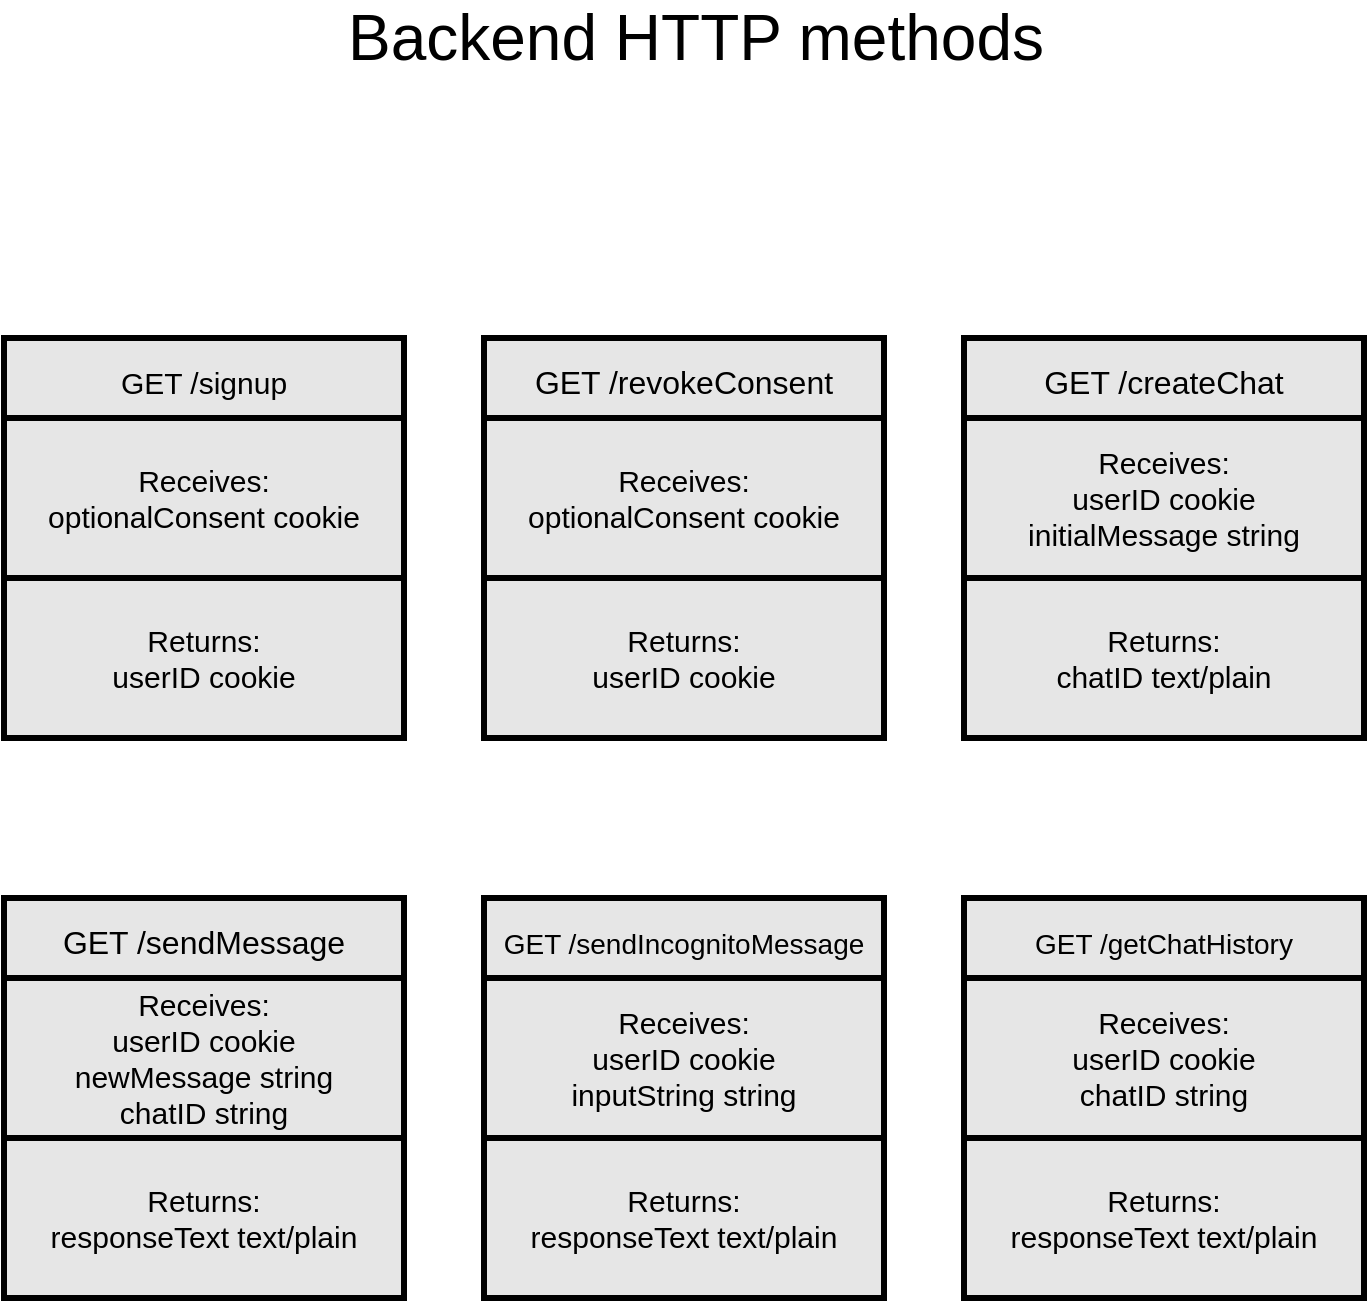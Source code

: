 <mxfile version="24.8.4">
  <diagram name="Page-1" id="D5iIy3KWxEPgB1KizNsA">
    <mxGraphModel dx="1468" dy="892" grid="1" gridSize="10" guides="1" tooltips="1" connect="1" arrows="1" fold="1" page="1" pageScale="1" pageWidth="827" pageHeight="1169" math="0" shadow="0">
      <root>
        <mxCell id="0" />
        <mxCell id="1" parent="0" />
        <mxCell id="2koVdJtbBCh85IIp-lrr-1" value="&lt;font style=&quot;font-size: 15px;&quot;&gt;GET /signup&lt;font&gt;&lt;br&gt;&lt;/font&gt;&lt;/font&gt;" style="rounded=0;whiteSpace=wrap;html=1;strokeWidth=3;fontSize=24;fillColor=#E6E6E6;" vertex="1" parent="1">
          <mxGeometry x="74" y="375" width="200" height="40" as="geometry" />
        </mxCell>
        <mxCell id="2koVdJtbBCh85IIp-lrr-2" value="&lt;div&gt;Receives:&lt;/div&gt;&lt;div&gt;optionalConsent cookie&lt;br&gt;&lt;/div&gt;" style="rounded=0;whiteSpace=wrap;html=1;strokeWidth=3;fillColor=#E6E6E6;fontSize=15;" vertex="1" parent="1">
          <mxGeometry x="74" y="415" width="200" height="80" as="geometry" />
        </mxCell>
        <mxCell id="2koVdJtbBCh85IIp-lrr-5" value="&lt;div&gt;Returns:&lt;/div&gt;&lt;div&gt;userID cookie&lt;br&gt;&lt;/div&gt;" style="rounded=0;whiteSpace=wrap;html=1;strokeWidth=3;fillColor=#E6E6E6;fontSize=15;" vertex="1" parent="1">
          <mxGeometry x="74" y="495" width="200" height="80" as="geometry" />
        </mxCell>
        <mxCell id="2koVdJtbBCh85IIp-lrr-6" value="&lt;font size=&quot;3&quot;&gt;GET /revokeConsent&lt;/font&gt;" style="rounded=0;whiteSpace=wrap;html=1;strokeWidth=3;fontSize=24;fillColor=#E6E6E6;" vertex="1" parent="1">
          <mxGeometry x="314" y="375" width="200" height="40" as="geometry" />
        </mxCell>
        <mxCell id="2koVdJtbBCh85IIp-lrr-7" value="&lt;div&gt;Receives:&lt;/div&gt;&lt;div&gt;optionalConsent cookie&lt;br&gt;&lt;/div&gt;" style="rounded=0;whiteSpace=wrap;html=1;strokeWidth=3;fillColor=#E6E6E6;fontSize=15;" vertex="1" parent="1">
          <mxGeometry x="314" y="415" width="200" height="80" as="geometry" />
        </mxCell>
        <mxCell id="2koVdJtbBCh85IIp-lrr-8" value="&lt;div&gt;Returns:&lt;/div&gt;&lt;div&gt;userID cookie&lt;br&gt;&lt;/div&gt;" style="rounded=0;whiteSpace=wrap;html=1;strokeWidth=3;fillColor=#E6E6E6;fontSize=15;" vertex="1" parent="1">
          <mxGeometry x="314" y="495" width="200" height="80" as="geometry" />
        </mxCell>
        <mxCell id="2koVdJtbBCh85IIp-lrr-9" value="&lt;font size=&quot;3&quot;&gt;GET /createChat&lt;/font&gt;" style="rounded=0;whiteSpace=wrap;html=1;strokeWidth=3;fontSize=24;fillColor=#E6E6E6;" vertex="1" parent="1">
          <mxGeometry x="554" y="375" width="200" height="40" as="geometry" />
        </mxCell>
        <mxCell id="2koVdJtbBCh85IIp-lrr-10" value="&lt;div&gt;Receives:&lt;/div&gt;&lt;div&gt;userID cookie&lt;/div&gt;&lt;div&gt;initialMessage string&lt;br&gt;&lt;/div&gt;" style="rounded=0;whiteSpace=wrap;html=1;strokeWidth=3;fillColor=#E6E6E6;fontSize=15;" vertex="1" parent="1">
          <mxGeometry x="554" y="415" width="200" height="80" as="geometry" />
        </mxCell>
        <mxCell id="2koVdJtbBCh85IIp-lrr-11" value="&lt;div&gt;Returns:&lt;/div&gt;&lt;div&gt;chatID text/plain&lt;/div&gt;" style="rounded=0;whiteSpace=wrap;html=1;strokeWidth=3;fillColor=#E6E6E6;fontSize=15;" vertex="1" parent="1">
          <mxGeometry x="554" y="495" width="200" height="80" as="geometry" />
        </mxCell>
        <mxCell id="2koVdJtbBCh85IIp-lrr-12" value="&lt;font size=&quot;3&quot;&gt;GET /sendMessage&lt;/font&gt;" style="rounded=0;whiteSpace=wrap;html=1;strokeWidth=3;fontSize=24;fillColor=#E6E6E6;" vertex="1" parent="1">
          <mxGeometry x="74" y="655" width="200" height="40" as="geometry" />
        </mxCell>
        <mxCell id="2koVdJtbBCh85IIp-lrr-13" value="&lt;div&gt;Receives:&lt;/div&gt;&lt;div&gt;userID cookie&lt;/div&gt;&lt;div&gt;newMessage string&lt;/div&gt;&lt;div&gt;chatID string&lt;br&gt;&lt;/div&gt;" style="rounded=0;whiteSpace=wrap;html=1;strokeWidth=3;fillColor=#E6E6E6;fontSize=15;" vertex="1" parent="1">
          <mxGeometry x="74" y="695" width="200" height="80" as="geometry" />
        </mxCell>
        <mxCell id="2koVdJtbBCh85IIp-lrr-14" value="&lt;div&gt;Returns:&lt;/div&gt;&lt;div&gt;responseText text/plain&lt;/div&gt;" style="rounded=0;whiteSpace=wrap;html=1;strokeWidth=3;fillColor=#E6E6E6;fontSize=15;" vertex="1" parent="1">
          <mxGeometry x="74" y="775" width="200" height="80" as="geometry" />
        </mxCell>
        <mxCell id="2koVdJtbBCh85IIp-lrr-15" value="&lt;font style=&quot;font-size: 14px;&quot;&gt;GET /sendIncognitoMessage&lt;br&gt;&lt;/font&gt;" style="rounded=0;whiteSpace=wrap;html=1;strokeWidth=3;fontSize=24;fillColor=#E6E6E6;" vertex="1" parent="1">
          <mxGeometry x="314" y="655" width="200" height="40" as="geometry" />
        </mxCell>
        <mxCell id="2koVdJtbBCh85IIp-lrr-16" value="&lt;div&gt;Receives:&lt;/div&gt;&lt;div&gt;userID cookie&lt;/div&gt;&lt;div&gt;inputString string&lt;/div&gt;" style="rounded=0;whiteSpace=wrap;html=1;strokeWidth=3;fillColor=#E6E6E6;fontSize=15;" vertex="1" parent="1">
          <mxGeometry x="314" y="695" width="200" height="80" as="geometry" />
        </mxCell>
        <mxCell id="2koVdJtbBCh85IIp-lrr-17" value="&lt;div&gt;Returns:&lt;/div&gt;&lt;div&gt;responseText text/plain&lt;br&gt;&lt;/div&gt;" style="rounded=0;whiteSpace=wrap;html=1;strokeWidth=3;fillColor=#E6E6E6;fontSize=15;" vertex="1" parent="1">
          <mxGeometry x="314" y="775" width="200" height="80" as="geometry" />
        </mxCell>
        <mxCell id="2koVdJtbBCh85IIp-lrr-18" value="&lt;font style=&quot;font-size: 14px;&quot;&gt;GET /getChatHistory&lt;br&gt;&lt;/font&gt;" style="rounded=0;whiteSpace=wrap;html=1;strokeWidth=3;fontSize=24;fillColor=#E6E6E6;" vertex="1" parent="1">
          <mxGeometry x="554" y="655" width="200" height="40" as="geometry" />
        </mxCell>
        <mxCell id="2koVdJtbBCh85IIp-lrr-19" value="&lt;div&gt;Receives:&lt;/div&gt;&lt;div&gt;userID cookie&lt;/div&gt;&lt;div&gt;chatID string&lt;br&gt;&lt;/div&gt;" style="rounded=0;whiteSpace=wrap;html=1;strokeWidth=3;fillColor=#E6E6E6;fontSize=15;" vertex="1" parent="1">
          <mxGeometry x="554" y="695" width="200" height="80" as="geometry" />
        </mxCell>
        <mxCell id="2koVdJtbBCh85IIp-lrr-20" value="&lt;div&gt;Returns:&lt;/div&gt;&lt;div&gt;responseText text/plain&lt;br&gt;&lt;/div&gt;" style="rounded=0;whiteSpace=wrap;html=1;strokeWidth=3;fillColor=#E6E6E6;fontSize=15;" vertex="1" parent="1">
          <mxGeometry x="554" y="775" width="200" height="80" as="geometry" />
        </mxCell>
        <mxCell id="2koVdJtbBCh85IIp-lrr-21" value="&lt;font style=&quot;font-size: 32px;&quot;&gt;Backend HTTP methods&lt;br&gt;&lt;/font&gt;" style="text;html=1;align=center;verticalAlign=middle;whiteSpace=wrap;rounded=0;" vertex="1" parent="1">
          <mxGeometry x="240" y="210" width="360" height="30" as="geometry" />
        </mxCell>
      </root>
    </mxGraphModel>
  </diagram>
</mxfile>
